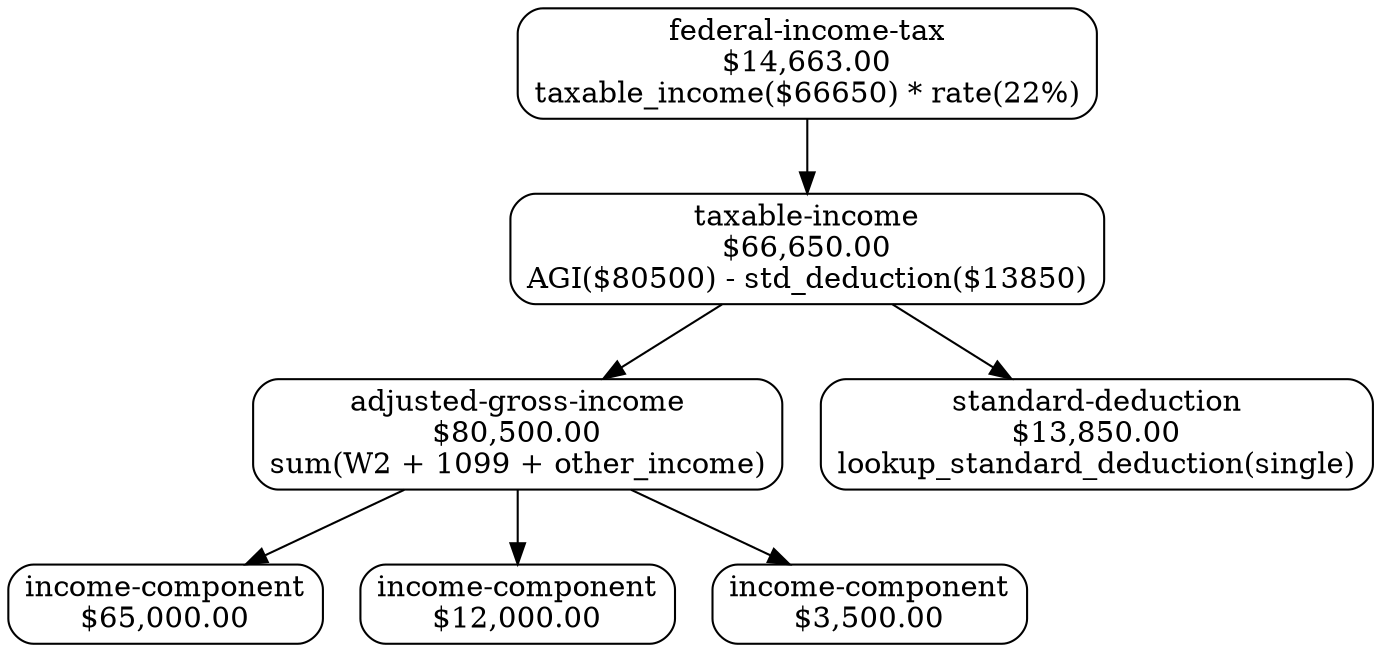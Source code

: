 digraph TaxCalculation {
    rankdir=TB;
    node [shape=box, style=rounded];
    "tax-123-45-6789-2024" [label="federal-income-tax\n$14,663.00\ntaxable_income($66650) * rate(22%)"];
    "taxable-123-45-6789-2024" [label="taxable-income\n$66,650.00\nAGI($80500) - std_deduction($13850)"];
    "agi-123-45-6789-2024" [label="adjusted-gross-income\n$80,500.00\nsum(W2 + 1099 + other_income)"];
    "income-step-1" [label="income-component\n$65,000.00"];
    "income-step-2" [label="income-component\n$12,000.00"];
    "income-step-3" [label="income-component\n$3,500.00"];
    "std-ded-123-45-6789-2024" [label="standard-deduction\n$13,850.00\nlookup_standard_deduction(single)"];
    "tax-123-45-6789-2024" -> "taxable-123-45-6789-2024";
    "taxable-123-45-6789-2024" -> "agi-123-45-6789-2024";
    "agi-123-45-6789-2024" -> "income-step-1";
    "agi-123-45-6789-2024" -> "income-step-2";
    "agi-123-45-6789-2024" -> "income-step-3";
    "taxable-123-45-6789-2024" -> "std-ded-123-45-6789-2024";
}
